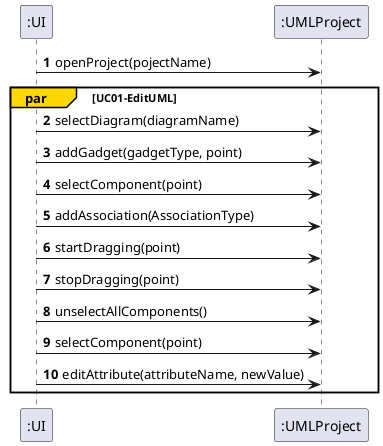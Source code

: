 @startuml
autonumber

@startuml
autonumber
    ":UI" -> ":UMLProject": openProject(pojectName)
par#gold #white UC01-EditUML
    ":UI" -> ":UMLProject": selectDiagram(diagramName)
    ":UI" -> ":UMLProject": addGadget(gadgetType, point)
    ":UI" -> ":UMLProject": selectComponent(point)
    ":UI" -> ":UMLProject": addAssociation(AssociationType)
    ":UI" -> ":UMLProject": startDragging(point)
    ":UI" -> ":UMLProject": stopDragging(point)
    ":UI" -> ":UMLProject": unselectAllComponents()
    ":UI" -> ":UMLProject": selectComponent(point)
    ":UI" -> ":UMLProject": editAttribute(attributeName, newValue)
end UC01-EditUML
@enduml
